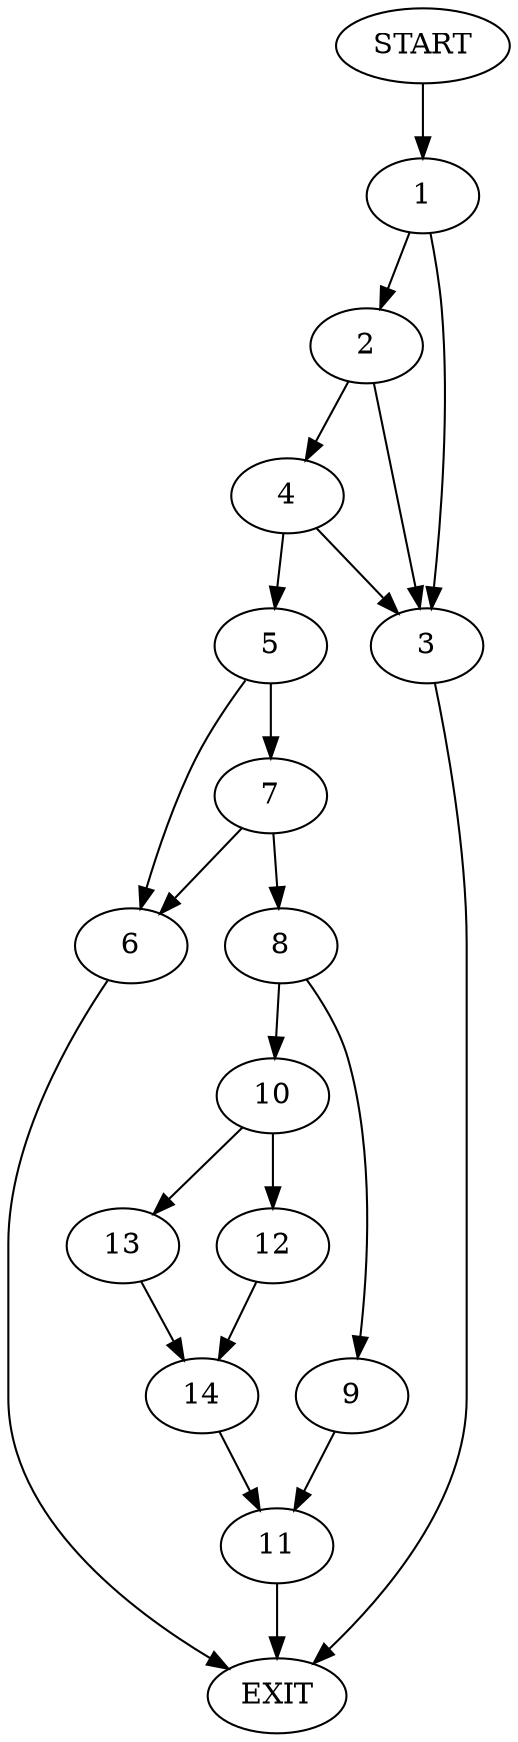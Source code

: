 digraph {
0 [label="START"]
15 [label="EXIT"]
0 -> 1
1 -> 2
1 -> 3
2 -> 4
2 -> 3
3 -> 15
4 -> 5
4 -> 3
5 -> 6
5 -> 7
7 -> 6
7 -> 8
6 -> 15
8 -> 9
8 -> 10
9 -> 11
10 -> 12
10 -> 13
13 -> 14
12 -> 14
14 -> 11
11 -> 15
}
